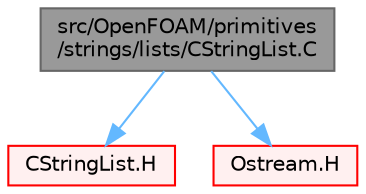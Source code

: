 digraph "src/OpenFOAM/primitives/strings/lists/CStringList.C"
{
 // LATEX_PDF_SIZE
  bgcolor="transparent";
  edge [fontname=Helvetica,fontsize=10,labelfontname=Helvetica,labelfontsize=10];
  node [fontname=Helvetica,fontsize=10,shape=box,height=0.2,width=0.4];
  Node1 [id="Node000001",label="src/OpenFOAM/primitives\l/strings/lists/CStringList.C",height=0.2,width=0.4,color="gray40", fillcolor="grey60", style="filled", fontcolor="black",tooltip=" "];
  Node1 -> Node2 [id="edge1_Node000001_Node000002",color="steelblue1",style="solid",tooltip=" "];
  Node2 [id="Node000002",label="CStringList.H",height=0.2,width=0.4,color="red", fillcolor="#FFF0F0", style="filled",URL="$CStringList_8H.html",tooltip=" "];
  Node1 -> Node41 [id="edge2_Node000001_Node000041",color="steelblue1",style="solid",tooltip=" "];
  Node41 [id="Node000041",label="Ostream.H",height=0.2,width=0.4,color="red", fillcolor="#FFF0F0", style="filled",URL="$Ostream_8H.html",tooltip=" "];
}
